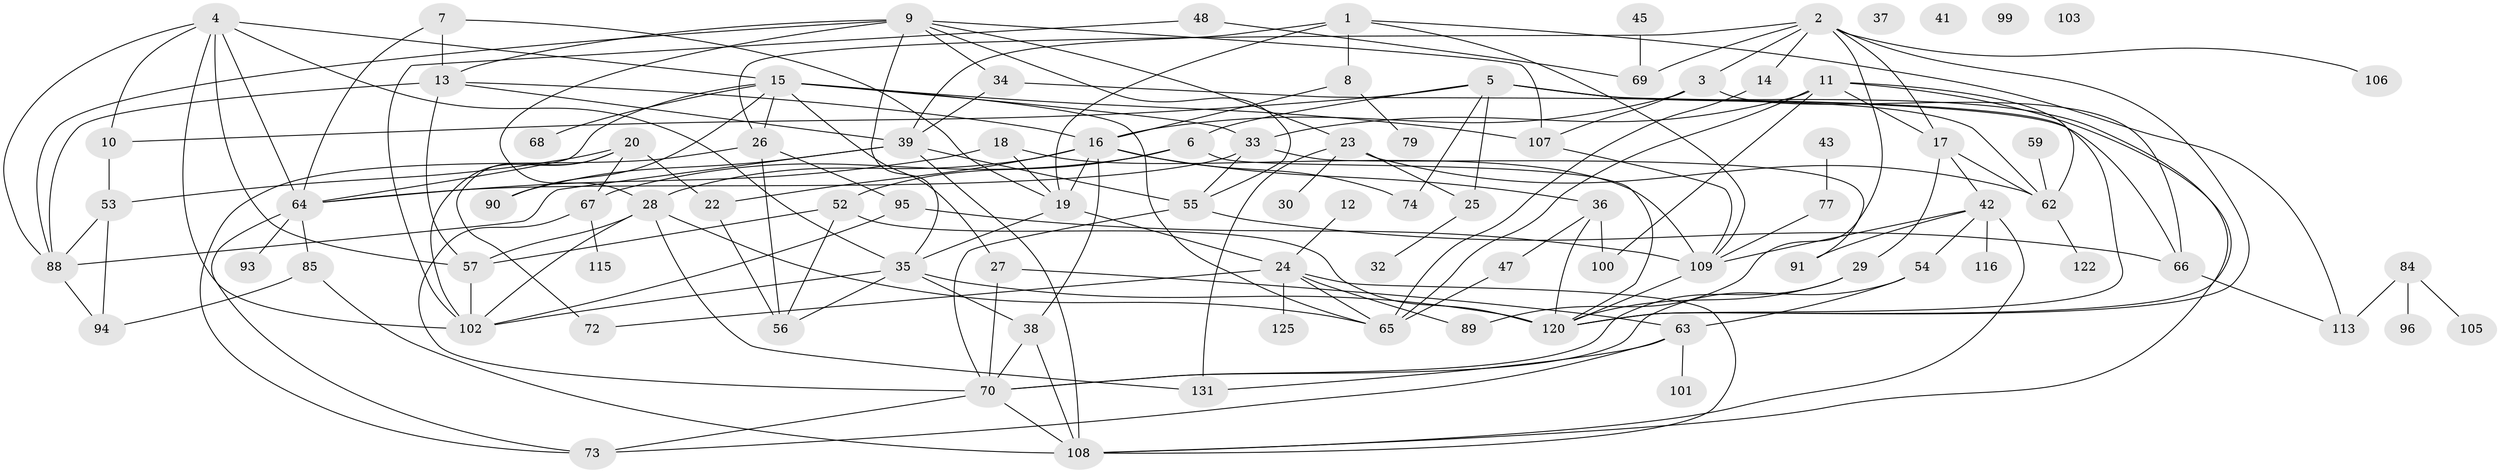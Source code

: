 // original degree distribution, {4: 0.15151515151515152, 7: 0.05303030303030303, 3: 0.2196969696969697, 6: 0.08333333333333333, 2: 0.19696969696969696, 1: 0.1590909090909091, 5: 0.09848484848484848, 0: 0.030303030303030304, 8: 0.007575757575757576}
// Generated by graph-tools (version 1.1) at 2025/41/03/06/25 10:41:24]
// undirected, 91 vertices, 170 edges
graph export_dot {
graph [start="1"]
  node [color=gray90,style=filled];
  1 [super="+21"];
  2 [super="+78"];
  3;
  4 [super="+46"];
  5 [super="+44"];
  6;
  7;
  8;
  9 [super="+31"];
  10 [super="+71"];
  11 [super="+75"];
  12 [super="+123"];
  13 [super="+114"];
  14;
  15 [super="+58"];
  16 [super="+49"];
  17 [super="+82"];
  18 [super="+92"];
  19 [super="+51"];
  20 [super="+130"];
  22;
  23 [super="+50"];
  24 [super="+40"];
  25;
  26 [super="+60"];
  27 [super="+98"];
  28 [super="+61"];
  29 [super="+127"];
  30;
  32;
  33 [super="+111"];
  34;
  35 [super="+121"];
  36;
  37;
  38;
  39 [super="+81"];
  41;
  42 [super="+83"];
  43;
  45;
  47;
  48;
  52 [super="+76"];
  53;
  54 [super="+97"];
  55 [super="+104"];
  56 [super="+129"];
  57;
  59;
  62 [super="+80"];
  63;
  64 [super="+87"];
  65;
  66 [super="+112"];
  67;
  68;
  69 [super="+132"];
  70 [super="+86"];
  72;
  73;
  74;
  77;
  79;
  84 [super="+128"];
  85;
  88 [super="+126"];
  89;
  90;
  91;
  93;
  94 [super="+119"];
  95;
  96;
  99;
  100;
  101;
  102 [super="+118"];
  103;
  105;
  106;
  107 [super="+110"];
  108 [super="+117"];
  109;
  113;
  115;
  116;
  120 [super="+124"];
  122;
  125;
  131;
  1 -- 8;
  1 -- 109;
  1 -- 113;
  1 -- 19;
  1 -- 39;
  2 -- 3;
  2 -- 26;
  2 -- 69;
  2 -- 89;
  2 -- 106;
  2 -- 120;
  2 -- 14;
  2 -- 17;
  3 -- 16;
  3 -- 66;
  3 -- 107;
  4 -- 64;
  4 -- 88;
  4 -- 35;
  4 -- 102;
  4 -- 57;
  4 -- 10;
  4 -- 15;
  5 -- 6;
  5 -- 10;
  5 -- 74;
  5 -- 120;
  5 -- 108;
  5 -- 25;
  5 -- 62;
  6 -- 52;
  6 -- 67;
  6 -- 120;
  7 -- 19;
  7 -- 13;
  7 -- 64;
  8 -- 79;
  8 -- 16;
  9 -- 34;
  9 -- 55;
  9 -- 23;
  9 -- 88;
  9 -- 107;
  9 -- 28;
  9 -- 13;
  9 -- 35;
  10 -- 53;
  11 -- 33;
  11 -- 62 [weight=2];
  11 -- 100;
  11 -- 120;
  11 -- 65;
  11 -- 17;
  12 -- 24;
  13 -- 16;
  13 -- 88;
  13 -- 57;
  13 -- 39;
  14 -- 65;
  15 -- 33;
  15 -- 65;
  15 -- 90;
  15 -- 26;
  15 -- 64;
  15 -- 68;
  15 -- 107;
  15 -- 27;
  16 -- 19;
  16 -- 38;
  16 -- 74;
  16 -- 36;
  16 -- 22;
  16 -- 28;
  17 -- 29;
  17 -- 42 [weight=2];
  17 -- 62;
  18 -- 109;
  18 -- 64;
  18 -- 19;
  19 -- 35;
  19 -- 24;
  20 -- 22;
  20 -- 67;
  20 -- 72;
  20 -- 53;
  20 -- 102;
  22 -- 56;
  23 -- 131;
  23 -- 62;
  23 -- 25;
  23 -- 30;
  24 -- 65;
  24 -- 72;
  24 -- 89;
  24 -- 108;
  24 -- 125;
  25 -- 32;
  26 -- 56 [weight=2];
  26 -- 73;
  26 -- 95;
  27 -- 63;
  27 -- 70;
  28 -- 102;
  28 -- 65;
  28 -- 131;
  28 -- 57;
  29 -- 70;
  29 -- 120;
  33 -- 91;
  33 -- 64;
  33 -- 55;
  34 -- 39;
  34 -- 66;
  35 -- 38;
  35 -- 120;
  35 -- 102;
  35 -- 56;
  36 -- 47;
  36 -- 100;
  36 -- 120;
  38 -- 108;
  38 -- 70;
  39 -- 90;
  39 -- 88;
  39 -- 108;
  39 -- 55;
  42 -- 91;
  42 -- 116;
  42 -- 109;
  42 -- 54;
  42 -- 108;
  43 -- 77;
  45 -- 69;
  47 -- 65;
  48 -- 102;
  48 -- 69;
  52 -- 56;
  52 -- 57;
  52 -- 120;
  53 -- 88;
  53 -- 94;
  54 -- 63;
  54 -- 70;
  55 -- 70;
  55 -- 66;
  57 -- 102;
  59 -- 62;
  62 -- 122;
  63 -- 73;
  63 -- 101;
  63 -- 131;
  64 -- 93;
  64 -- 73;
  64 -- 85;
  66 -- 113;
  67 -- 70;
  67 -- 115;
  70 -- 73;
  70 -- 108;
  77 -- 109;
  84 -- 105;
  84 -- 96;
  84 -- 113;
  85 -- 94;
  85 -- 108;
  88 -- 94;
  95 -- 102;
  95 -- 109;
  107 -- 109;
  109 -- 120;
}
